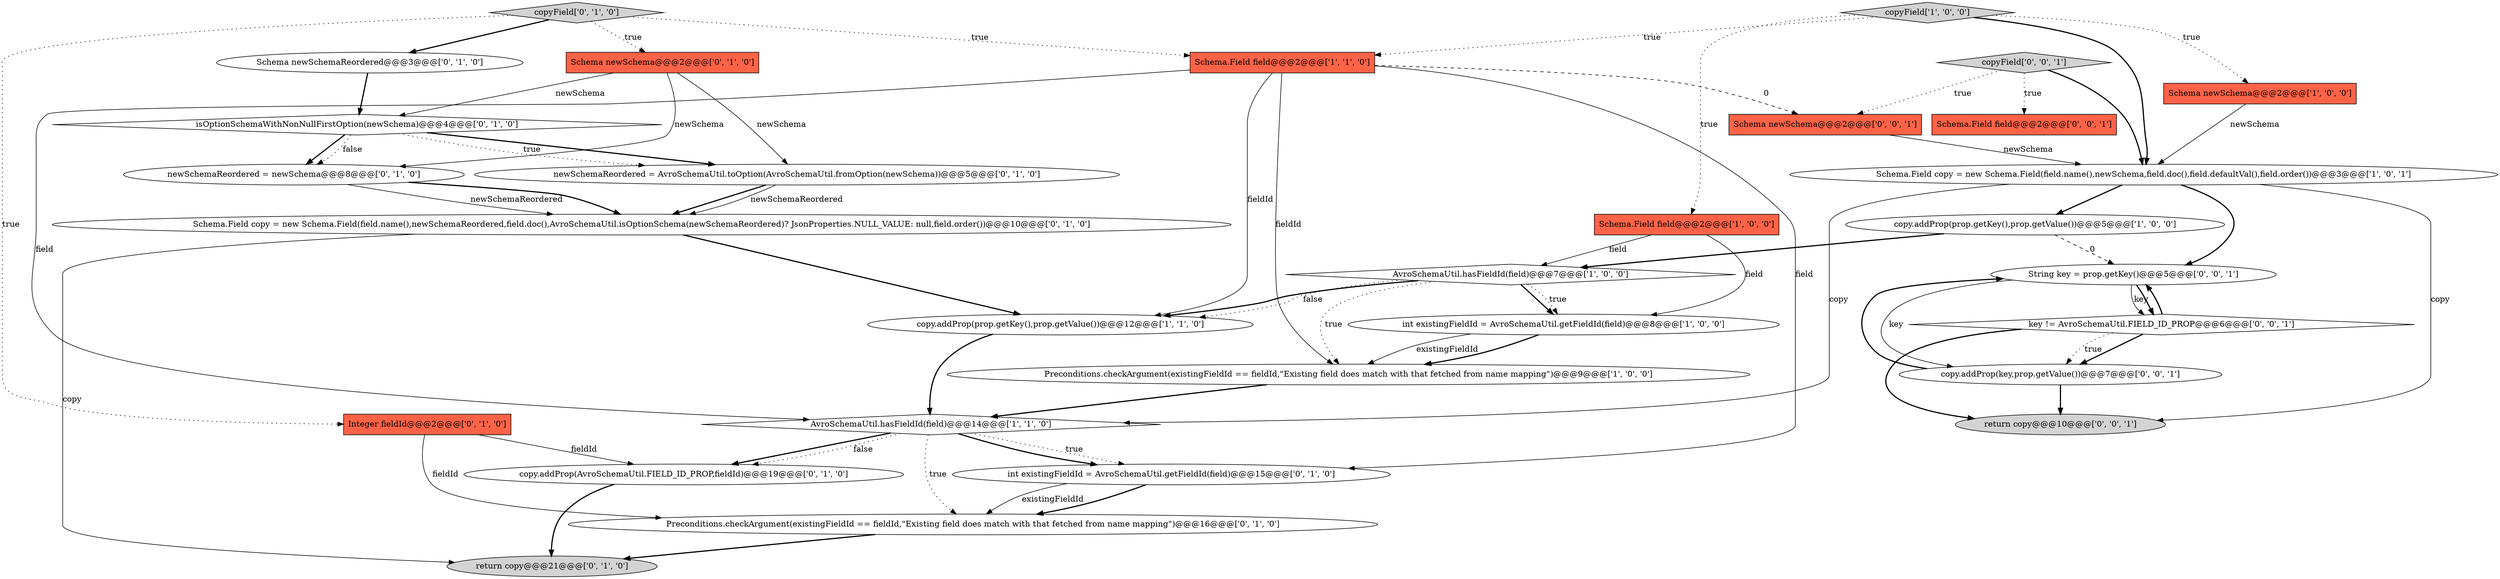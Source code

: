 digraph {
19 [style = filled, label = "isOptionSchemaWithNonNullFirstOption(newSchema)@@@4@@@['0', '1', '0']", fillcolor = white, shape = diamond image = "AAA1AAABBB2BBB"];
21 [style = filled, label = "Schema newSchemaReordered@@@3@@@['0', '1', '0']", fillcolor = white, shape = ellipse image = "AAA0AAABBB2BBB"];
11 [style = filled, label = "copy.addProp(AvroSchemaUtil.FIELD_ID_PROP,fieldId)@@@19@@@['0', '1', '0']", fillcolor = white, shape = ellipse image = "AAA0AAABBB2BBB"];
12 [style = filled, label = "return copy@@@21@@@['0', '1', '0']", fillcolor = lightgray, shape = ellipse image = "AAA0AAABBB2BBB"];
6 [style = filled, label = "Schema.Field field@@@2@@@['1', '0', '0']", fillcolor = tomato, shape = box image = "AAA0AAABBB1BBB"];
20 [style = filled, label = "Preconditions.checkArgument(existingFieldId == fieldId,\"Existing field does match with that fetched from name mapping\")@@@16@@@['0', '1', '0']", fillcolor = white, shape = ellipse image = "AAA0AAABBB2BBB"];
7 [style = filled, label = "AvroSchemaUtil.hasFieldId(field)@@@14@@@['1', '1', '0']", fillcolor = white, shape = diamond image = "AAA0AAABBB1BBB"];
28 [style = filled, label = "copyField['0', '0', '1']", fillcolor = lightgray, shape = diamond image = "AAA0AAABBB3BBB"];
23 [style = filled, label = "Schema.Field field@@@2@@@['0', '0', '1']", fillcolor = tomato, shape = box image = "AAA0AAABBB3BBB"];
9 [style = filled, label = "Schema.Field field@@@2@@@['1', '1', '0']", fillcolor = tomato, shape = box image = "AAA0AAABBB1BBB"];
0 [style = filled, label = "Schema.Field copy = new Schema.Field(field.name(),newSchema,field.doc(),field.defaultVal(),field.order())@@@3@@@['1', '0', '1']", fillcolor = white, shape = ellipse image = "AAA0AAABBB1BBB"];
22 [style = filled, label = "Schema.Field copy = new Schema.Field(field.name(),newSchemaReordered,field.doc(),AvroSchemaUtil.isOptionSchema(newSchemaReordered)? JsonProperties.NULL_VALUE: null,field.order())@@@10@@@['0', '1', '0']", fillcolor = white, shape = ellipse image = "AAA1AAABBB2BBB"];
5 [style = filled, label = "copyField['1', '0', '0']", fillcolor = lightgray, shape = diamond image = "AAA0AAABBB1BBB"];
27 [style = filled, label = "Schema newSchema@@@2@@@['0', '0', '1']", fillcolor = tomato, shape = box image = "AAA0AAABBB3BBB"];
18 [style = filled, label = "copyField['0', '1', '0']", fillcolor = lightgray, shape = diamond image = "AAA0AAABBB2BBB"];
26 [style = filled, label = "return copy@@@10@@@['0', '0', '1']", fillcolor = lightgray, shape = ellipse image = "AAA0AAABBB3BBB"];
3 [style = filled, label = "Preconditions.checkArgument(existingFieldId == fieldId,\"Existing field does match with that fetched from name mapping\")@@@9@@@['1', '0', '0']", fillcolor = white, shape = ellipse image = "AAA0AAABBB1BBB"];
29 [style = filled, label = "key != AvroSchemaUtil.FIELD_ID_PROP@@@6@@@['0', '0', '1']", fillcolor = white, shape = diamond image = "AAA0AAABBB3BBB"];
2 [style = filled, label = "Schema newSchema@@@2@@@['1', '0', '0']", fillcolor = tomato, shape = box image = "AAA0AAABBB1BBB"];
17 [style = filled, label = "int existingFieldId = AvroSchemaUtil.getFieldId(field)@@@15@@@['0', '1', '0']", fillcolor = white, shape = ellipse image = "AAA0AAABBB2BBB"];
13 [style = filled, label = "Schema newSchema@@@2@@@['0', '1', '0']", fillcolor = tomato, shape = box image = "AAA0AAABBB2BBB"];
10 [style = filled, label = "copy.addProp(prop.getKey(),prop.getValue())@@@5@@@['1', '0', '0']", fillcolor = white, shape = ellipse image = "AAA0AAABBB1BBB"];
16 [style = filled, label = "newSchemaReordered = AvroSchemaUtil.toOption(AvroSchemaUtil.fromOption(newSchema))@@@5@@@['0', '1', '0']", fillcolor = white, shape = ellipse image = "AAA1AAABBB2BBB"];
15 [style = filled, label = "Integer fieldId@@@2@@@['0', '1', '0']", fillcolor = tomato, shape = box image = "AAA0AAABBB2BBB"];
8 [style = filled, label = "AvroSchemaUtil.hasFieldId(field)@@@7@@@['1', '0', '0']", fillcolor = white, shape = diamond image = "AAA0AAABBB1BBB"];
4 [style = filled, label = "int existingFieldId = AvroSchemaUtil.getFieldId(field)@@@8@@@['1', '0', '0']", fillcolor = white, shape = ellipse image = "AAA0AAABBB1BBB"];
25 [style = filled, label = "copy.addProp(key,prop.getValue())@@@7@@@['0', '0', '1']", fillcolor = white, shape = ellipse image = "AAA0AAABBB3BBB"];
1 [style = filled, label = "copy.addProp(prop.getKey(),prop.getValue())@@@12@@@['1', '1', '0']", fillcolor = white, shape = ellipse image = "AAA0AAABBB1BBB"];
14 [style = filled, label = "newSchemaReordered = newSchema@@@8@@@['0', '1', '0']", fillcolor = white, shape = ellipse image = "AAA1AAABBB2BBB"];
24 [style = filled, label = "String key = prop.getKey()@@@5@@@['0', '0', '1']", fillcolor = white, shape = ellipse image = "AAA0AAABBB3BBB"];
29->26 [style = bold, label=""];
15->20 [style = solid, label="fieldId"];
18->15 [style = dotted, label="true"];
11->12 [style = bold, label=""];
8->4 [style = bold, label=""];
7->17 [style = dotted, label="true"];
14->22 [style = solid, label="newSchemaReordered"];
13->14 [style = solid, label="newSchema"];
5->9 [style = dotted, label="true"];
9->1 [style = solid, label="fieldId"];
25->24 [style = bold, label=""];
25->26 [style = bold, label=""];
18->9 [style = dotted, label="true"];
27->0 [style = solid, label="newSchema"];
10->8 [style = bold, label=""];
6->4 [style = solid, label="field"];
16->22 [style = bold, label=""];
17->20 [style = bold, label=""];
0->26 [style = solid, label="copy"];
7->11 [style = bold, label=""];
3->7 [style = bold, label=""];
28->27 [style = dotted, label="true"];
6->8 [style = solid, label="field"];
29->25 [style = bold, label=""];
0->24 [style = bold, label=""];
18->13 [style = dotted, label="true"];
9->3 [style = solid, label="fieldId"];
0->10 [style = bold, label=""];
8->1 [style = bold, label=""];
9->17 [style = solid, label="field"];
19->16 [style = bold, label=""];
5->6 [style = dotted, label="true"];
19->16 [style = dotted, label="true"];
5->0 [style = bold, label=""];
21->19 [style = bold, label=""];
10->24 [style = dashed, label="0"];
2->0 [style = solid, label="newSchema"];
13->19 [style = solid, label="newSchema"];
17->20 [style = solid, label="existingFieldId"];
8->1 [style = dotted, label="false"];
24->29 [style = solid, label="key"];
9->7 [style = solid, label="field"];
0->7 [style = solid, label="copy"];
18->21 [style = bold, label=""];
16->22 [style = solid, label="newSchemaReordered"];
7->17 [style = bold, label=""];
28->23 [style = dotted, label="true"];
8->3 [style = dotted, label="true"];
19->14 [style = bold, label=""];
29->24 [style = bold, label=""];
1->7 [style = bold, label=""];
19->14 [style = dotted, label="false"];
29->25 [style = dotted, label="true"];
24->29 [style = bold, label=""];
22->1 [style = bold, label=""];
4->3 [style = solid, label="existingFieldId"];
13->16 [style = solid, label="newSchema"];
15->11 [style = solid, label="fieldId"];
22->12 [style = solid, label="copy"];
4->3 [style = bold, label=""];
20->12 [style = bold, label=""];
24->25 [style = solid, label="key"];
28->0 [style = bold, label=""];
8->4 [style = dotted, label="true"];
5->2 [style = dotted, label="true"];
7->20 [style = dotted, label="true"];
7->11 [style = dotted, label="false"];
9->27 [style = dashed, label="0"];
14->22 [style = bold, label=""];
}
